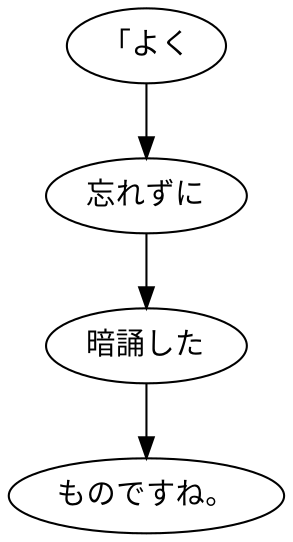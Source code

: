 digraph graph5994 {
	node0 [label="「よく"];
	node1 [label="忘れずに"];
	node2 [label="暗誦した"];
	node3 [label="ものですね。"];
	node0 -> node1;
	node1 -> node2;
	node2 -> node3;
}
